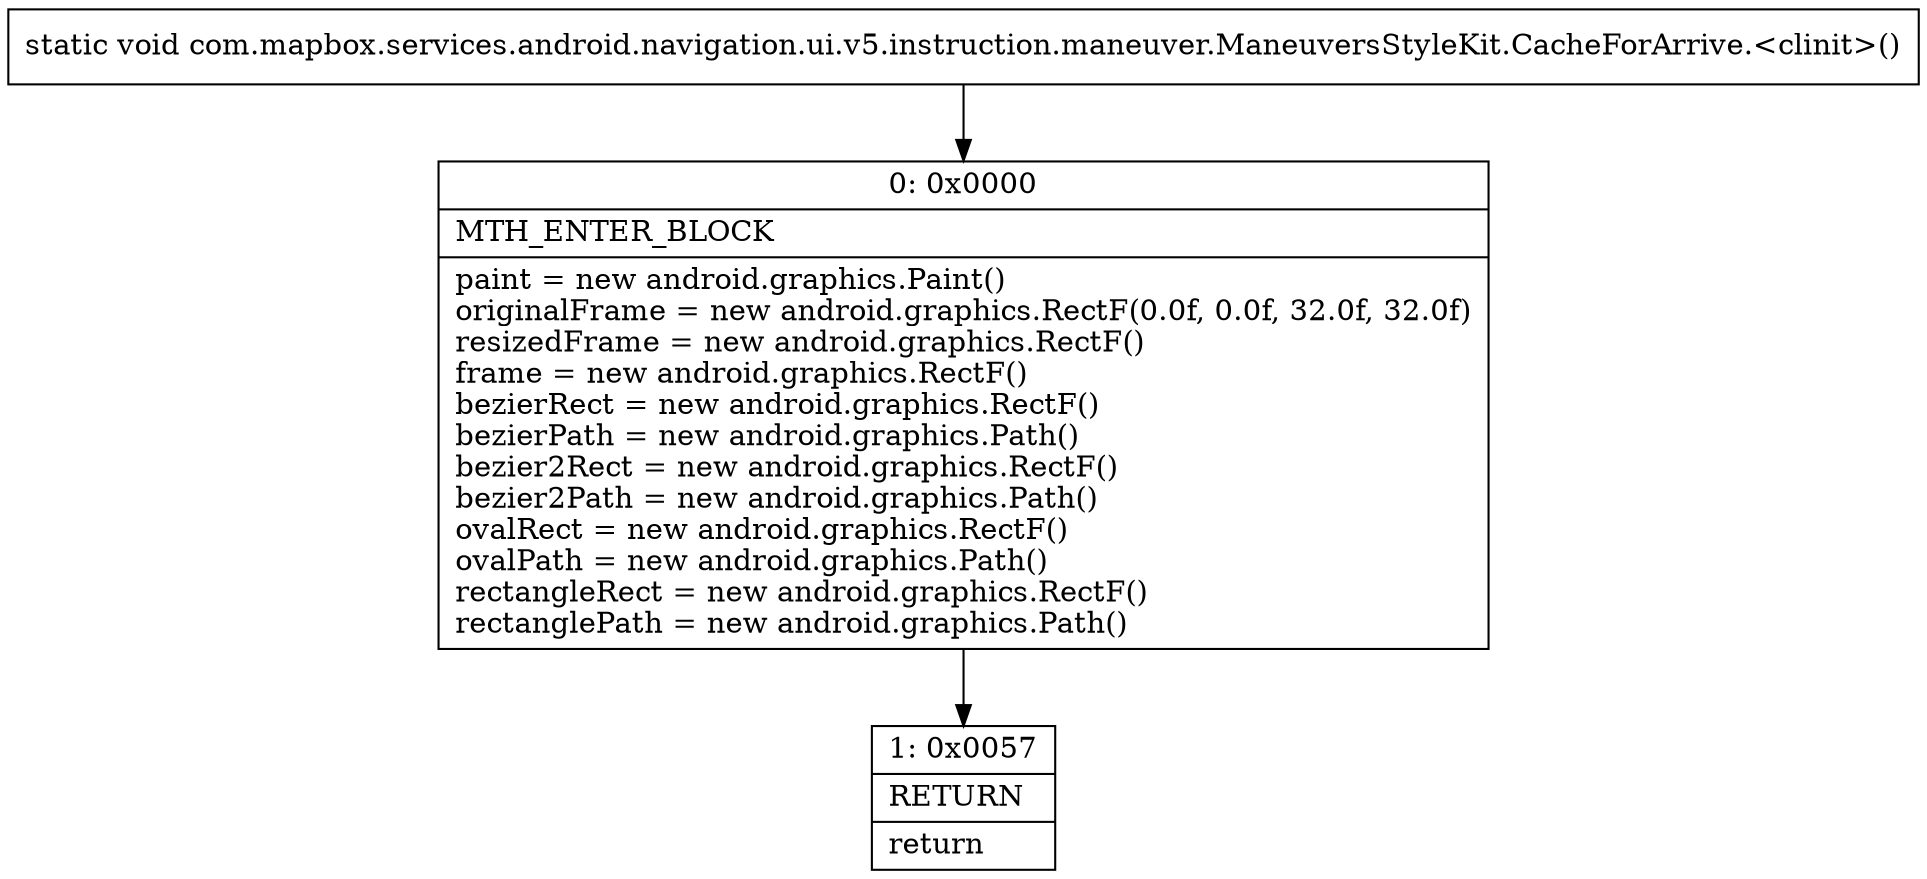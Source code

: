 digraph "CFG forcom.mapbox.services.android.navigation.ui.v5.instruction.maneuver.ManeuversStyleKit.CacheForArrive.\<clinit\>()V" {
Node_0 [shape=record,label="{0\:\ 0x0000|MTH_ENTER_BLOCK\l|paint = new android.graphics.Paint()\loriginalFrame = new android.graphics.RectF(0.0f, 0.0f, 32.0f, 32.0f)\lresizedFrame = new android.graphics.RectF()\lframe = new android.graphics.RectF()\lbezierRect = new android.graphics.RectF()\lbezierPath = new android.graphics.Path()\lbezier2Rect = new android.graphics.RectF()\lbezier2Path = new android.graphics.Path()\lovalRect = new android.graphics.RectF()\lovalPath = new android.graphics.Path()\lrectangleRect = new android.graphics.RectF()\lrectanglePath = new android.graphics.Path()\l}"];
Node_1 [shape=record,label="{1\:\ 0x0057|RETURN\l|return\l}"];
MethodNode[shape=record,label="{static void com.mapbox.services.android.navigation.ui.v5.instruction.maneuver.ManeuversStyleKit.CacheForArrive.\<clinit\>() }"];
MethodNode -> Node_0;
Node_0 -> Node_1;
}

